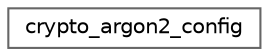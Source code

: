digraph "Graphical Class Hierarchy"
{
 // LATEX_PDF_SIZE
  bgcolor="transparent";
  edge [fontname=Helvetica,fontsize=10,labelfontname=Helvetica,labelfontsize=10];
  node [fontname=Helvetica,fontsize=10,shape=box,height=0.2,width=0.4];
  rankdir="LR";
  Node0 [id="Node000000",label="crypto_argon2_config",height=0.2,width=0.4,color="grey40", fillcolor="white", style="filled",URL="$structcrypto__argon2__config.html",tooltip=" "];
}
